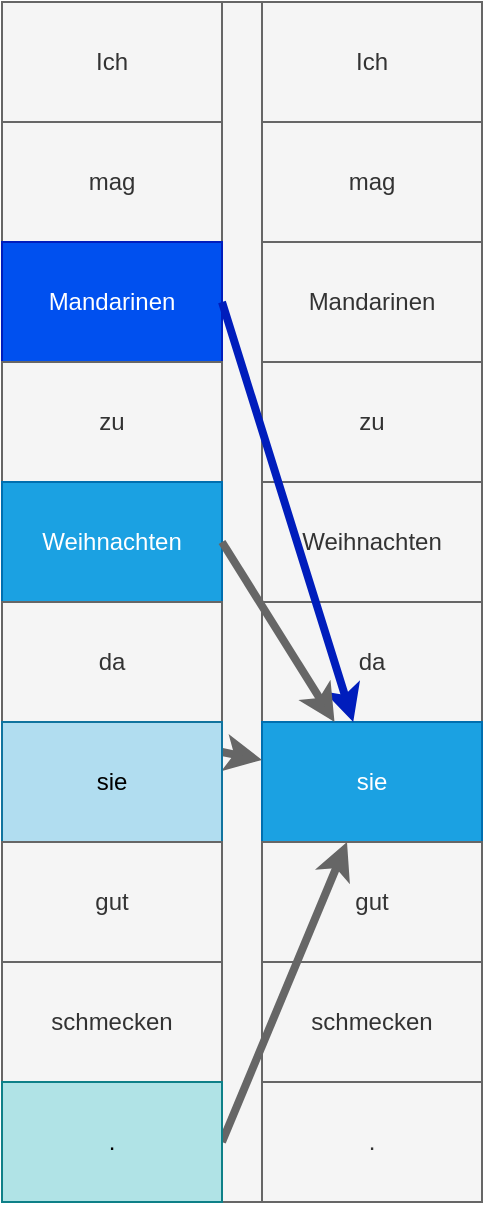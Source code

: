 <mxfile version="20.3.0" type="device"><diagram id="3mpslezyg0KVwCr6ybR-" name="Page-1"><mxGraphModel dx="1237" dy="848" grid="1" gridSize="10" guides="1" tooltips="1" connect="1" arrows="1" fold="1" page="1" pageScale="1" pageWidth="850" pageHeight="1100" math="0" shadow="0"><root><mxCell id="0"/><mxCell id="1" parent="0"/><mxCell id="sEMqawg4T5gohRUihtLw-1" value="" style="rounded=0;whiteSpace=wrap;html=1;fillColor=#f5f5f5;fontColor=#333333;strokeColor=#666666;" vertex="1" parent="1"><mxGeometry x="120" y="80" width="240" height="600" as="geometry"/></mxCell><mxCell id="sEMqawg4T5gohRUihtLw-2" value="Ich" style="rounded=0;whiteSpace=wrap;html=1;fillColor=#f5f5f5;fontColor=#333333;strokeColor=#666666;" vertex="1" parent="1"><mxGeometry x="120" y="80" width="110" height="60" as="geometry"/></mxCell><mxCell id="sEMqawg4T5gohRUihtLw-3" value="Ich" style="rounded=0;whiteSpace=wrap;html=1;fillColor=#f5f5f5;fontColor=#333333;strokeColor=#666666;" vertex="1" parent="1"><mxGeometry x="250" y="80" width="110" height="60" as="geometry"/></mxCell><mxCell id="sEMqawg4T5gohRUihtLw-4" value="mag" style="rounded=0;whiteSpace=wrap;html=1;fillColor=#f5f5f5;fontColor=#333333;strokeColor=#666666;" vertex="1" parent="1"><mxGeometry x="250" y="140" width="110" height="60" as="geometry"/></mxCell><mxCell id="sEMqawg4T5gohRUihtLw-5" value="mag" style="rounded=0;whiteSpace=wrap;html=1;fillColor=#f5f5f5;fontColor=#333333;strokeColor=#666666;" vertex="1" parent="1"><mxGeometry x="120" y="140" width="110" height="60" as="geometry"/></mxCell><mxCell id="sEMqawg4T5gohRUihtLw-6" value="Mandarinen" style="rounded=0;whiteSpace=wrap;html=1;fillColor=#0050ef;fontColor=#ffffff;strokeColor=#001DBC;" vertex="1" parent="1"><mxGeometry x="120" y="200" width="110" height="60" as="geometry"/></mxCell><mxCell id="sEMqawg4T5gohRUihtLw-7" value="Mandarinen" style="rounded=0;whiteSpace=wrap;html=1;fillColor=#f5f5f5;fontColor=#333333;strokeColor=#666666;" vertex="1" parent="1"><mxGeometry x="250" y="200" width="110" height="60" as="geometry"/></mxCell><mxCell id="sEMqawg4T5gohRUihtLw-8" value="zu" style="rounded=0;whiteSpace=wrap;html=1;fillColor=#f5f5f5;fontColor=#333333;strokeColor=#666666;" vertex="1" parent="1"><mxGeometry x="120" y="260" width="110" height="60" as="geometry"/></mxCell><mxCell id="sEMqawg4T5gohRUihtLw-9" value="zu" style="rounded=0;whiteSpace=wrap;html=1;fillColor=#f5f5f5;fontColor=#333333;strokeColor=#666666;" vertex="1" parent="1"><mxGeometry x="250" y="260" width="110" height="60" as="geometry"/></mxCell><mxCell id="sEMqawg4T5gohRUihtLw-10" value="Weihnachten" style="rounded=0;whiteSpace=wrap;html=1;fillColor=#f5f5f5;fontColor=#333333;strokeColor=#666666;" vertex="1" parent="1"><mxGeometry x="250" y="320" width="110" height="60" as="geometry"/></mxCell><mxCell id="sEMqawg4T5gohRUihtLw-11" value="Weihnachten" style="rounded=0;whiteSpace=wrap;html=1;fillColor=#1ba1e2;fontColor=#ffffff;strokeColor=#006EAF;" vertex="1" parent="1"><mxGeometry x="120" y="320" width="110" height="60" as="geometry"/></mxCell><mxCell id="sEMqawg4T5gohRUihtLw-12" value="da" style="rounded=0;whiteSpace=wrap;html=1;fillColor=#f5f5f5;fontColor=#333333;strokeColor=#666666;" vertex="1" parent="1"><mxGeometry x="250" y="380" width="110" height="60" as="geometry"/></mxCell><mxCell id="sEMqawg4T5gohRUihtLw-13" value="da" style="rounded=0;whiteSpace=wrap;html=1;fillColor=#f5f5f5;fontColor=#333333;strokeColor=#666666;" vertex="1" parent="1"><mxGeometry x="120" y="380" width="110" height="60" as="geometry"/></mxCell><mxCell id="sEMqawg4T5gohRUihtLw-14" value="sie" style="rounded=0;whiteSpace=wrap;html=1;fillColor=#1ba1e2;fontColor=#ffffff;strokeColor=#006EAF;" vertex="1" parent="1"><mxGeometry x="250" y="440" width="110" height="60" as="geometry"/></mxCell><mxCell id="sEMqawg4T5gohRUihtLw-24" style="edgeStyle=none;rounded=0;orthogonalLoop=1;jettySize=auto;html=1;exitX=1;exitY=0.25;exitDx=0;exitDy=0;strokeWidth=4;fontColor=#000000;fillColor=#f5f5f5;strokeColor=#666666;" edge="1" parent="1" source="sEMqawg4T5gohRUihtLw-15" target="sEMqawg4T5gohRUihtLw-14"><mxGeometry relative="1" as="geometry"/></mxCell><mxCell id="sEMqawg4T5gohRUihtLw-15" value="sie" style="rounded=0;whiteSpace=wrap;html=1;fillColor=#b1ddf0;strokeColor=#10739e;fontColor=#000000;" vertex="1" parent="1"><mxGeometry x="120" y="440" width="110" height="60" as="geometry"/></mxCell><mxCell id="sEMqawg4T5gohRUihtLw-16" value="gut" style="rounded=0;whiteSpace=wrap;html=1;fillColor=#f5f5f5;fontColor=#333333;strokeColor=#666666;" vertex="1" parent="1"><mxGeometry x="250" y="500" width="110" height="60" as="geometry"/></mxCell><mxCell id="sEMqawg4T5gohRUihtLw-17" value="gut" style="rounded=0;whiteSpace=wrap;html=1;fillColor=#f5f5f5;fontColor=#333333;strokeColor=#666666;" vertex="1" parent="1"><mxGeometry x="120" y="500" width="110" height="60" as="geometry"/></mxCell><mxCell id="sEMqawg4T5gohRUihtLw-18" value="schmecken" style="rounded=0;whiteSpace=wrap;html=1;fillColor=#f5f5f5;fontColor=#333333;strokeColor=#666666;" vertex="1" parent="1"><mxGeometry x="250" y="560" width="110" height="60" as="geometry"/></mxCell><mxCell id="sEMqawg4T5gohRUihtLw-19" value="schmecken" style="rounded=0;whiteSpace=wrap;html=1;fillColor=#f5f5f5;fontColor=#333333;strokeColor=#666666;" vertex="1" parent="1"><mxGeometry x="120" y="560" width="110" height="60" as="geometry"/></mxCell><mxCell id="sEMqawg4T5gohRUihtLw-20" value="." style="rounded=0;whiteSpace=wrap;html=1;fillColor=#f5f5f5;fontColor=#333333;strokeColor=#666666;" vertex="1" parent="1"><mxGeometry x="250" y="620" width="110" height="60" as="geometry"/></mxCell><mxCell id="sEMqawg4T5gohRUihtLw-25" style="edgeStyle=none;rounded=0;orthogonalLoop=1;jettySize=auto;html=1;exitX=1;exitY=0.5;exitDx=0;exitDy=0;strokeWidth=4;fontColor=#000000;fillColor=#f5f5f5;strokeColor=#666666;" edge="1" parent="1" source="sEMqawg4T5gohRUihtLw-21" target="sEMqawg4T5gohRUihtLw-14"><mxGeometry relative="1" as="geometry"/></mxCell><mxCell id="sEMqawg4T5gohRUihtLw-21" value="." style="rounded=0;whiteSpace=wrap;html=1;fillColor=#b0e3e6;strokeColor=#0e8088;fontColor=#000000;" vertex="1" parent="1"><mxGeometry x="120" y="620" width="110" height="60" as="geometry"/></mxCell><mxCell id="sEMqawg4T5gohRUihtLw-22" style="rounded=0;orthogonalLoop=1;jettySize=auto;html=1;exitX=1;exitY=0.5;exitDx=0;exitDy=0;fontColor=#000000;fillColor=#0050ef;strokeColor=#001DBC;strokeWidth=4;" edge="1" parent="1" source="sEMqawg4T5gohRUihtLw-6" target="sEMqawg4T5gohRUihtLw-14"><mxGeometry relative="1" as="geometry"/></mxCell><mxCell id="sEMqawg4T5gohRUihtLw-23" style="edgeStyle=none;rounded=0;orthogonalLoop=1;jettySize=auto;html=1;exitX=1;exitY=0.5;exitDx=0;exitDy=0;strokeWidth=4;fontColor=#000000;fillColor=#f5f5f5;strokeColor=#666666;" edge="1" parent="1" source="sEMqawg4T5gohRUihtLw-11" target="sEMqawg4T5gohRUihtLw-14"><mxGeometry relative="1" as="geometry"/></mxCell></root></mxGraphModel></diagram></mxfile>